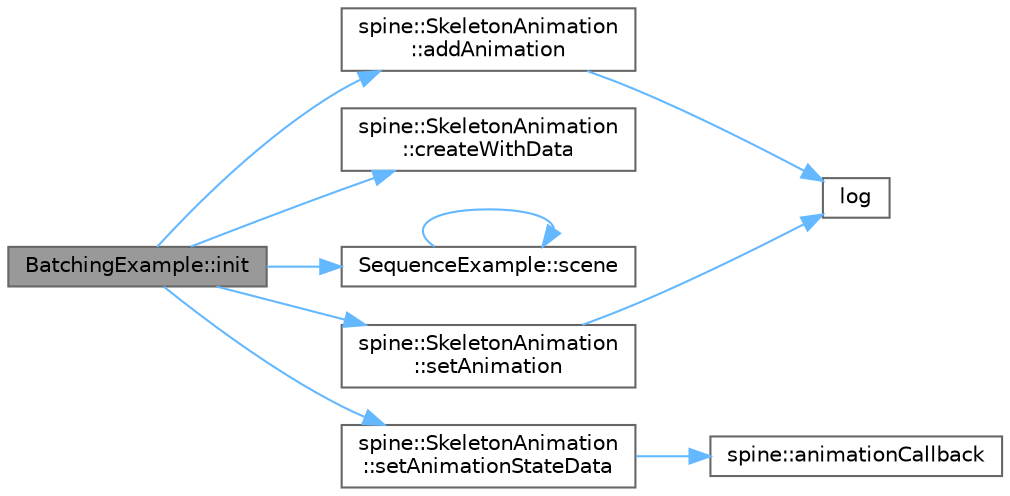 digraph "BatchingExample::init"
{
 // LATEX_PDF_SIZE
  bgcolor="transparent";
  edge [fontname=Helvetica,fontsize=10,labelfontname=Helvetica,labelfontsize=10];
  node [fontname=Helvetica,fontsize=10,shape=box,height=0.2,width=0.4];
  rankdir="LR";
  Node1 [id="Node000001",label="BatchingExample::init",height=0.2,width=0.4,color="gray40", fillcolor="grey60", style="filled", fontcolor="black",tooltip=" "];
  Node1 -> Node2 [id="edge1_Node000001_Node000002",color="steelblue1",style="solid",tooltip=" "];
  Node2 [id="Node000002",label="spine::SkeletonAnimation\l::addAnimation",height=0.2,width=0.4,color="grey40", fillcolor="white", style="filled",URL="$classspine_1_1_skeleton_animation.html#a4631cf39a9443af98694e92d10e6a976",tooltip=" "];
  Node2 -> Node3 [id="edge2_Node000002_Node000003",color="steelblue1",style="solid",tooltip=" "];
  Node3 [id="Node000003",label="log",height=0.2,width=0.4,color="grey40", fillcolor="white", style="filled",URL="$_array_cwise_unary_ops_8h.html#a48e72df6412ca98881afcd657352a1d5",tooltip=" "];
  Node1 -> Node4 [id="edge3_Node000001_Node000004",color="steelblue1",style="solid",tooltip=" "];
  Node4 [id="Node000004",label="spine::SkeletonAnimation\l::createWithData",height=0.2,width=0.4,color="grey40", fillcolor="white", style="filled",URL="$classspine_1_1_skeleton_animation.html#adbb1c16f4e44d0ddc8cf7c50e7d02230",tooltip=" "];
  Node1 -> Node5 [id="edge4_Node000001_Node000005",color="steelblue1",style="solid",tooltip=" "];
  Node5 [id="Node000005",label="SequenceExample::scene",height=0.2,width=0.4,color="grey40", fillcolor="white", style="filled",URL="$class_sequence_example.html#a201bcdb8b00c19b5eeaeadb3fcb589da",tooltip=" "];
  Node5 -> Node5 [id="edge5_Node000005_Node000005",color="steelblue1",style="solid",tooltip=" "];
  Node1 -> Node6 [id="edge6_Node000001_Node000006",color="steelblue1",style="solid",tooltip=" "];
  Node6 [id="Node000006",label="spine::SkeletonAnimation\l::setAnimation",height=0.2,width=0.4,color="grey40", fillcolor="white", style="filled",URL="$classspine_1_1_skeleton_animation.html#a9913f06aa784e2defa2ebf0eb8798604",tooltip=" "];
  Node6 -> Node3 [id="edge7_Node000006_Node000003",color="steelblue1",style="solid",tooltip=" "];
  Node1 -> Node7 [id="edge8_Node000001_Node000007",color="steelblue1",style="solid",tooltip=" "];
  Node7 [id="Node000007",label="spine::SkeletonAnimation\l::setAnimationStateData",height=0.2,width=0.4,color="grey40", fillcolor="white", style="filled",URL="$classspine_1_1_skeleton_animation.html#a26d286770fa53b10c391f5ba8c245cae",tooltip=" "];
  Node7 -> Node8 [id="edge9_Node000007_Node000008",color="steelblue1",style="solid",tooltip=" "];
  Node8 [id="Node000008",label="spine::animationCallback",height=0.2,width=0.4,color="grey40", fillcolor="white", style="filled",URL="$namespacespine.html#a05c6e85d237ff975672aa4c7e9bbb57e",tooltip=" "];
}
